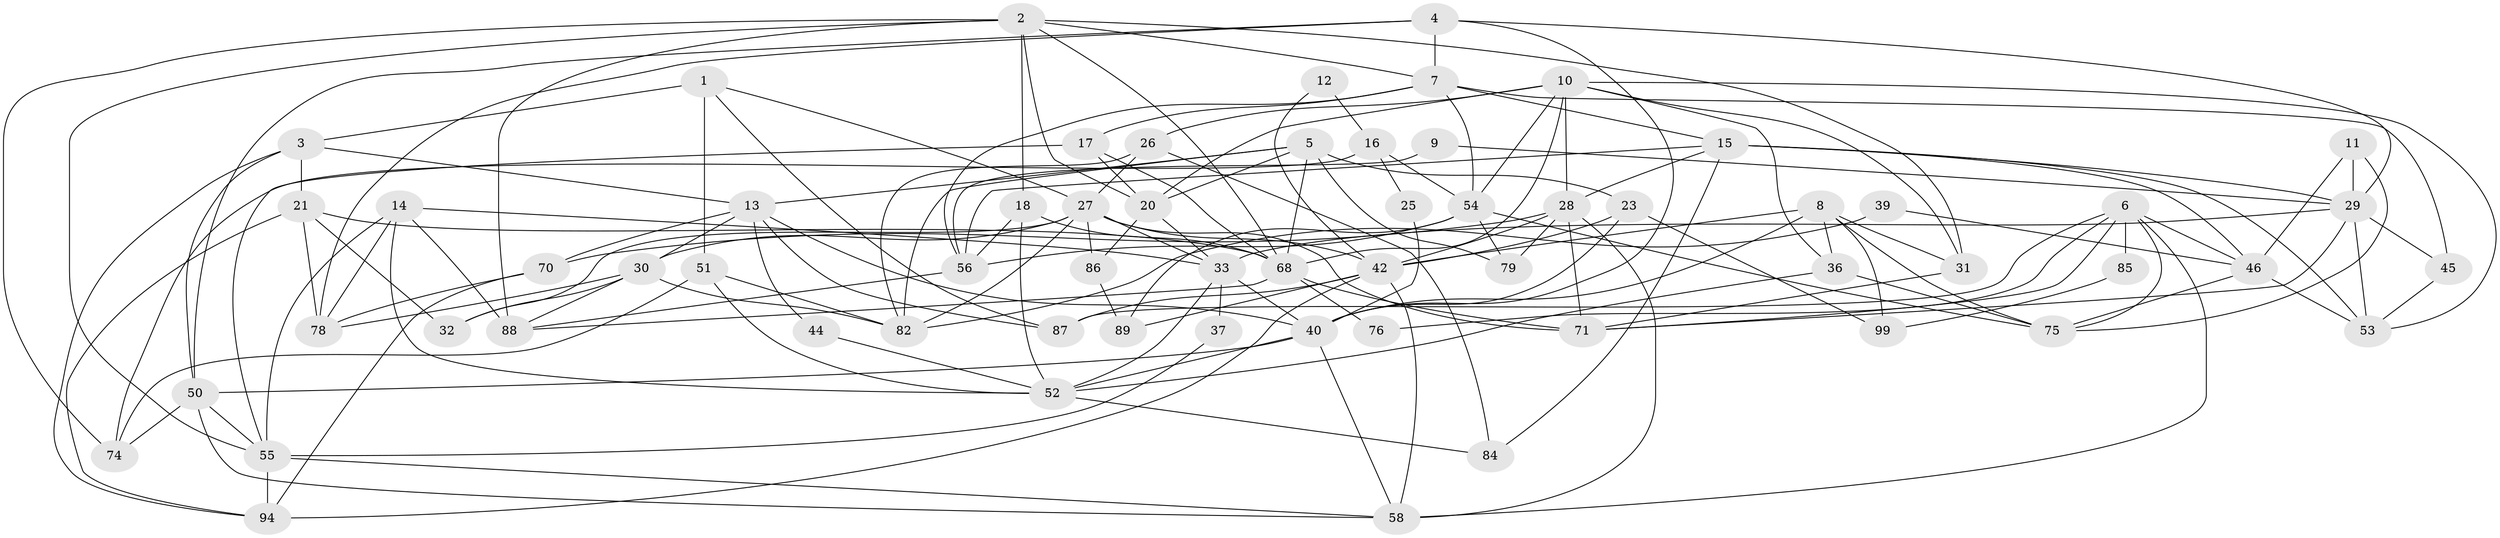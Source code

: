 // original degree distribution, {4: 0.31683168316831684, 5: 0.1485148514851485, 3: 0.2376237623762376, 6: 0.1188118811881188, 2: 0.13861386138613863, 7: 0.0297029702970297, 8: 0.009900990099009901}
// Generated by graph-tools (version 1.1) at 2025/41/03/06/25 10:41:59]
// undirected, 63 vertices, 159 edges
graph export_dot {
graph [start="1"]
  node [color=gray90,style=filled];
  1 [super="+19"];
  2 [super="+92"];
  3 [super="+62"];
  4 [super="+100"];
  5 [super="+65"];
  6 [super="+24"];
  7 [super="+22"];
  8 [super="+80"];
  9;
  10 [super="+49"];
  11 [super="+57"];
  12;
  13 [super="+64"];
  14 [super="+60"];
  15 [super="+47"];
  16;
  17 [super="+34"];
  18;
  20 [super="+93"];
  21 [super="+48"];
  23 [super="+38"];
  25;
  26 [super="+73"];
  27 [super="+97"];
  28 [super="+35"];
  29 [super="+63"];
  30 [super="+83"];
  31 [super="+43"];
  32;
  33 [super="+66"];
  36;
  37;
  39;
  40 [super="+41"];
  42 [super="+72"];
  44;
  45;
  46 [super="+95"];
  50 [super="+61"];
  51 [super="+67"];
  52 [super="+69"];
  53;
  54 [super="+81"];
  55 [super="+91"];
  56 [super="+59"];
  58 [super="+77"];
  68 [super="+98"];
  70 [super="+96"];
  71 [super="+101"];
  74;
  75;
  76;
  78;
  79;
  82 [super="+90"];
  84;
  85;
  86;
  87;
  88;
  89;
  94;
  99;
  1 -- 3 [weight=2];
  1 -- 87;
  1 -- 27;
  1 -- 51;
  2 -- 68;
  2 -- 31;
  2 -- 88;
  2 -- 18;
  2 -- 20;
  2 -- 55;
  2 -- 74;
  2 -- 7;
  3 -- 13;
  3 -- 50 [weight=2];
  3 -- 21;
  3 -- 94;
  4 -- 29;
  4 -- 78;
  4 -- 50;
  4 -- 7;
  4 -- 40;
  5 -- 82;
  5 -- 79;
  5 -- 20;
  5 -- 68;
  5 -- 23;
  5 -- 13;
  6 -- 46;
  6 -- 87;
  6 -- 75;
  6 -- 85;
  6 -- 58;
  6 -- 76;
  6 -- 71;
  7 -- 45;
  7 -- 17;
  7 -- 54;
  7 -- 56;
  7 -- 15;
  8 -- 75;
  8 -- 36;
  8 -- 42 [weight=2];
  8 -- 99;
  8 -- 31;
  8 -- 40;
  9 -- 56;
  9 -- 29;
  10 -- 26;
  10 -- 68;
  10 -- 36;
  10 -- 20;
  10 -- 53;
  10 -- 54;
  10 -- 31;
  10 -- 28;
  11 -- 46;
  11 -- 29;
  11 -- 75;
  12 -- 16;
  12 -- 42;
  13 -- 44;
  13 -- 87;
  13 -- 70;
  13 -- 30;
  13 -- 40;
  14 -- 55;
  14 -- 52;
  14 -- 88;
  14 -- 33;
  14 -- 78;
  15 -- 84;
  15 -- 46;
  15 -- 29;
  15 -- 56;
  15 -- 53;
  15 -- 28;
  16 -- 74;
  16 -- 54;
  16 -- 25;
  17 -- 20;
  17 -- 68;
  17 -- 55;
  18 -- 68;
  18 -- 56;
  18 -- 52;
  20 -- 33;
  20 -- 86;
  21 -- 32;
  21 -- 68;
  21 -- 94;
  21 -- 78;
  23 -- 40;
  23 -- 42;
  23 -- 99;
  25 -- 40;
  26 -- 82;
  26 -- 84;
  26 -- 27;
  27 -- 32;
  27 -- 86;
  27 -- 30;
  27 -- 71;
  27 -- 82;
  27 -- 33;
  27 -- 42;
  28 -- 42;
  28 -- 58;
  28 -- 79;
  28 -- 70;
  28 -- 71;
  29 -- 71;
  29 -- 45;
  29 -- 33;
  29 -- 53;
  30 -- 32;
  30 -- 78;
  30 -- 88;
  30 -- 82;
  31 -- 71;
  33 -- 40;
  33 -- 52;
  33 -- 37 [weight=2];
  36 -- 52;
  36 -- 75;
  37 -- 55;
  39 -- 46;
  39 -- 82;
  40 -- 52;
  40 -- 58;
  40 -- 50;
  42 -- 87;
  42 -- 94;
  42 -- 58;
  42 -- 89;
  44 -- 52;
  45 -- 53;
  46 -- 75;
  46 -- 53;
  50 -- 58;
  50 -- 74;
  50 -- 55;
  51 -- 74;
  51 -- 82;
  51 -- 52;
  52 -- 84;
  54 -- 75;
  54 -- 56;
  54 -- 89;
  54 -- 79;
  55 -- 94;
  55 -- 58;
  56 -- 88;
  68 -- 88;
  68 -- 71;
  68 -- 76;
  70 -- 78;
  70 -- 94;
  85 -- 99;
  86 -- 89;
}
